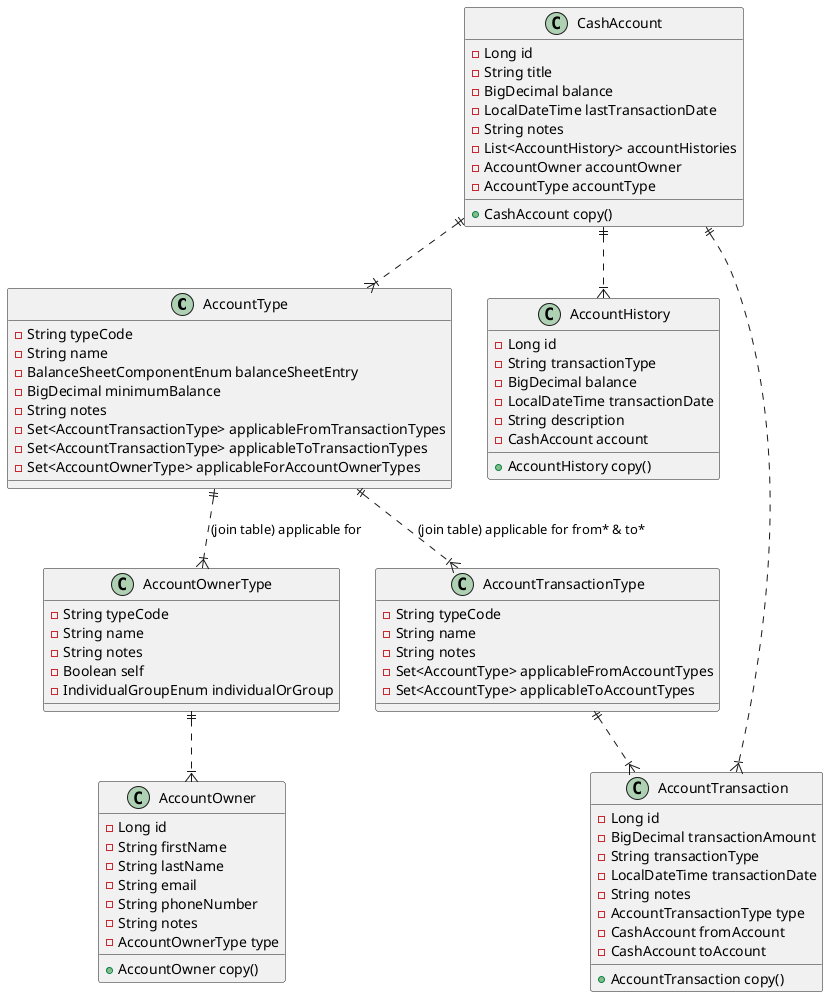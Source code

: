 @startuml
class AccountType {
- String typeCode
- String name
- BalanceSheetComponentEnum balanceSheetEntry
- BigDecimal minimumBalance
- String notes
- Set<AccountTransactionType> applicableFromTransactionTypes
- Set<AccountTransactionType> applicableToTransactionTypes
- Set<AccountOwnerType> applicableForAccountOwnerTypes
}

class AccountHistory {
- Long id
- String transactionType
- BigDecimal balance
- LocalDateTime transactionDate
- String description
- CashAccount account
+ AccountHistory copy()
}


class AccountTransactionType {
- String typeCode
- String name
- String notes
- Set<AccountType> applicableFromAccountTypes
- Set<AccountType> applicableToAccountTypes
}

class CashAccount {
- Long id
- String title
- BigDecimal balance
- LocalDateTime lastTransactionDate
- String notes
- List<AccountHistory> accountHistories
- AccountOwner accountOwner
- AccountType accountType
+ CashAccount copy()
}


class AccountOwner {
- Long id
- String firstName
- String lastName
- String email
- String phoneNumber
- String notes
- AccountOwnerType type
+ AccountOwner copy()
}


class AccountOwnerType {
- String typeCode
- String name
- String notes
- Boolean self
- IndividualGroupEnum individualOrGroup
}

class AccountTransaction {
- Long id
- BigDecimal transactionAmount
- String transactionType
- LocalDateTime transactionDate
- String notes
- AccountTransactionType type
- CashAccount fromAccount
- CashAccount toAccount
+ AccountTransaction copy()
}

AccountType ||..|{ AccountTransactionType :(join table) applicable for from* & to*
AccountType ||..|{ AccountOwnerType :(join table) applicable for

AccountOwnerType ||..|{ AccountOwner
AccountTransactionType ||..|{ AccountTransaction

CashAccount ||..|{ AccountType
CashAccount ||..|{ AccountHistory
CashAccount ||..|{ AccountTransaction

@enduml